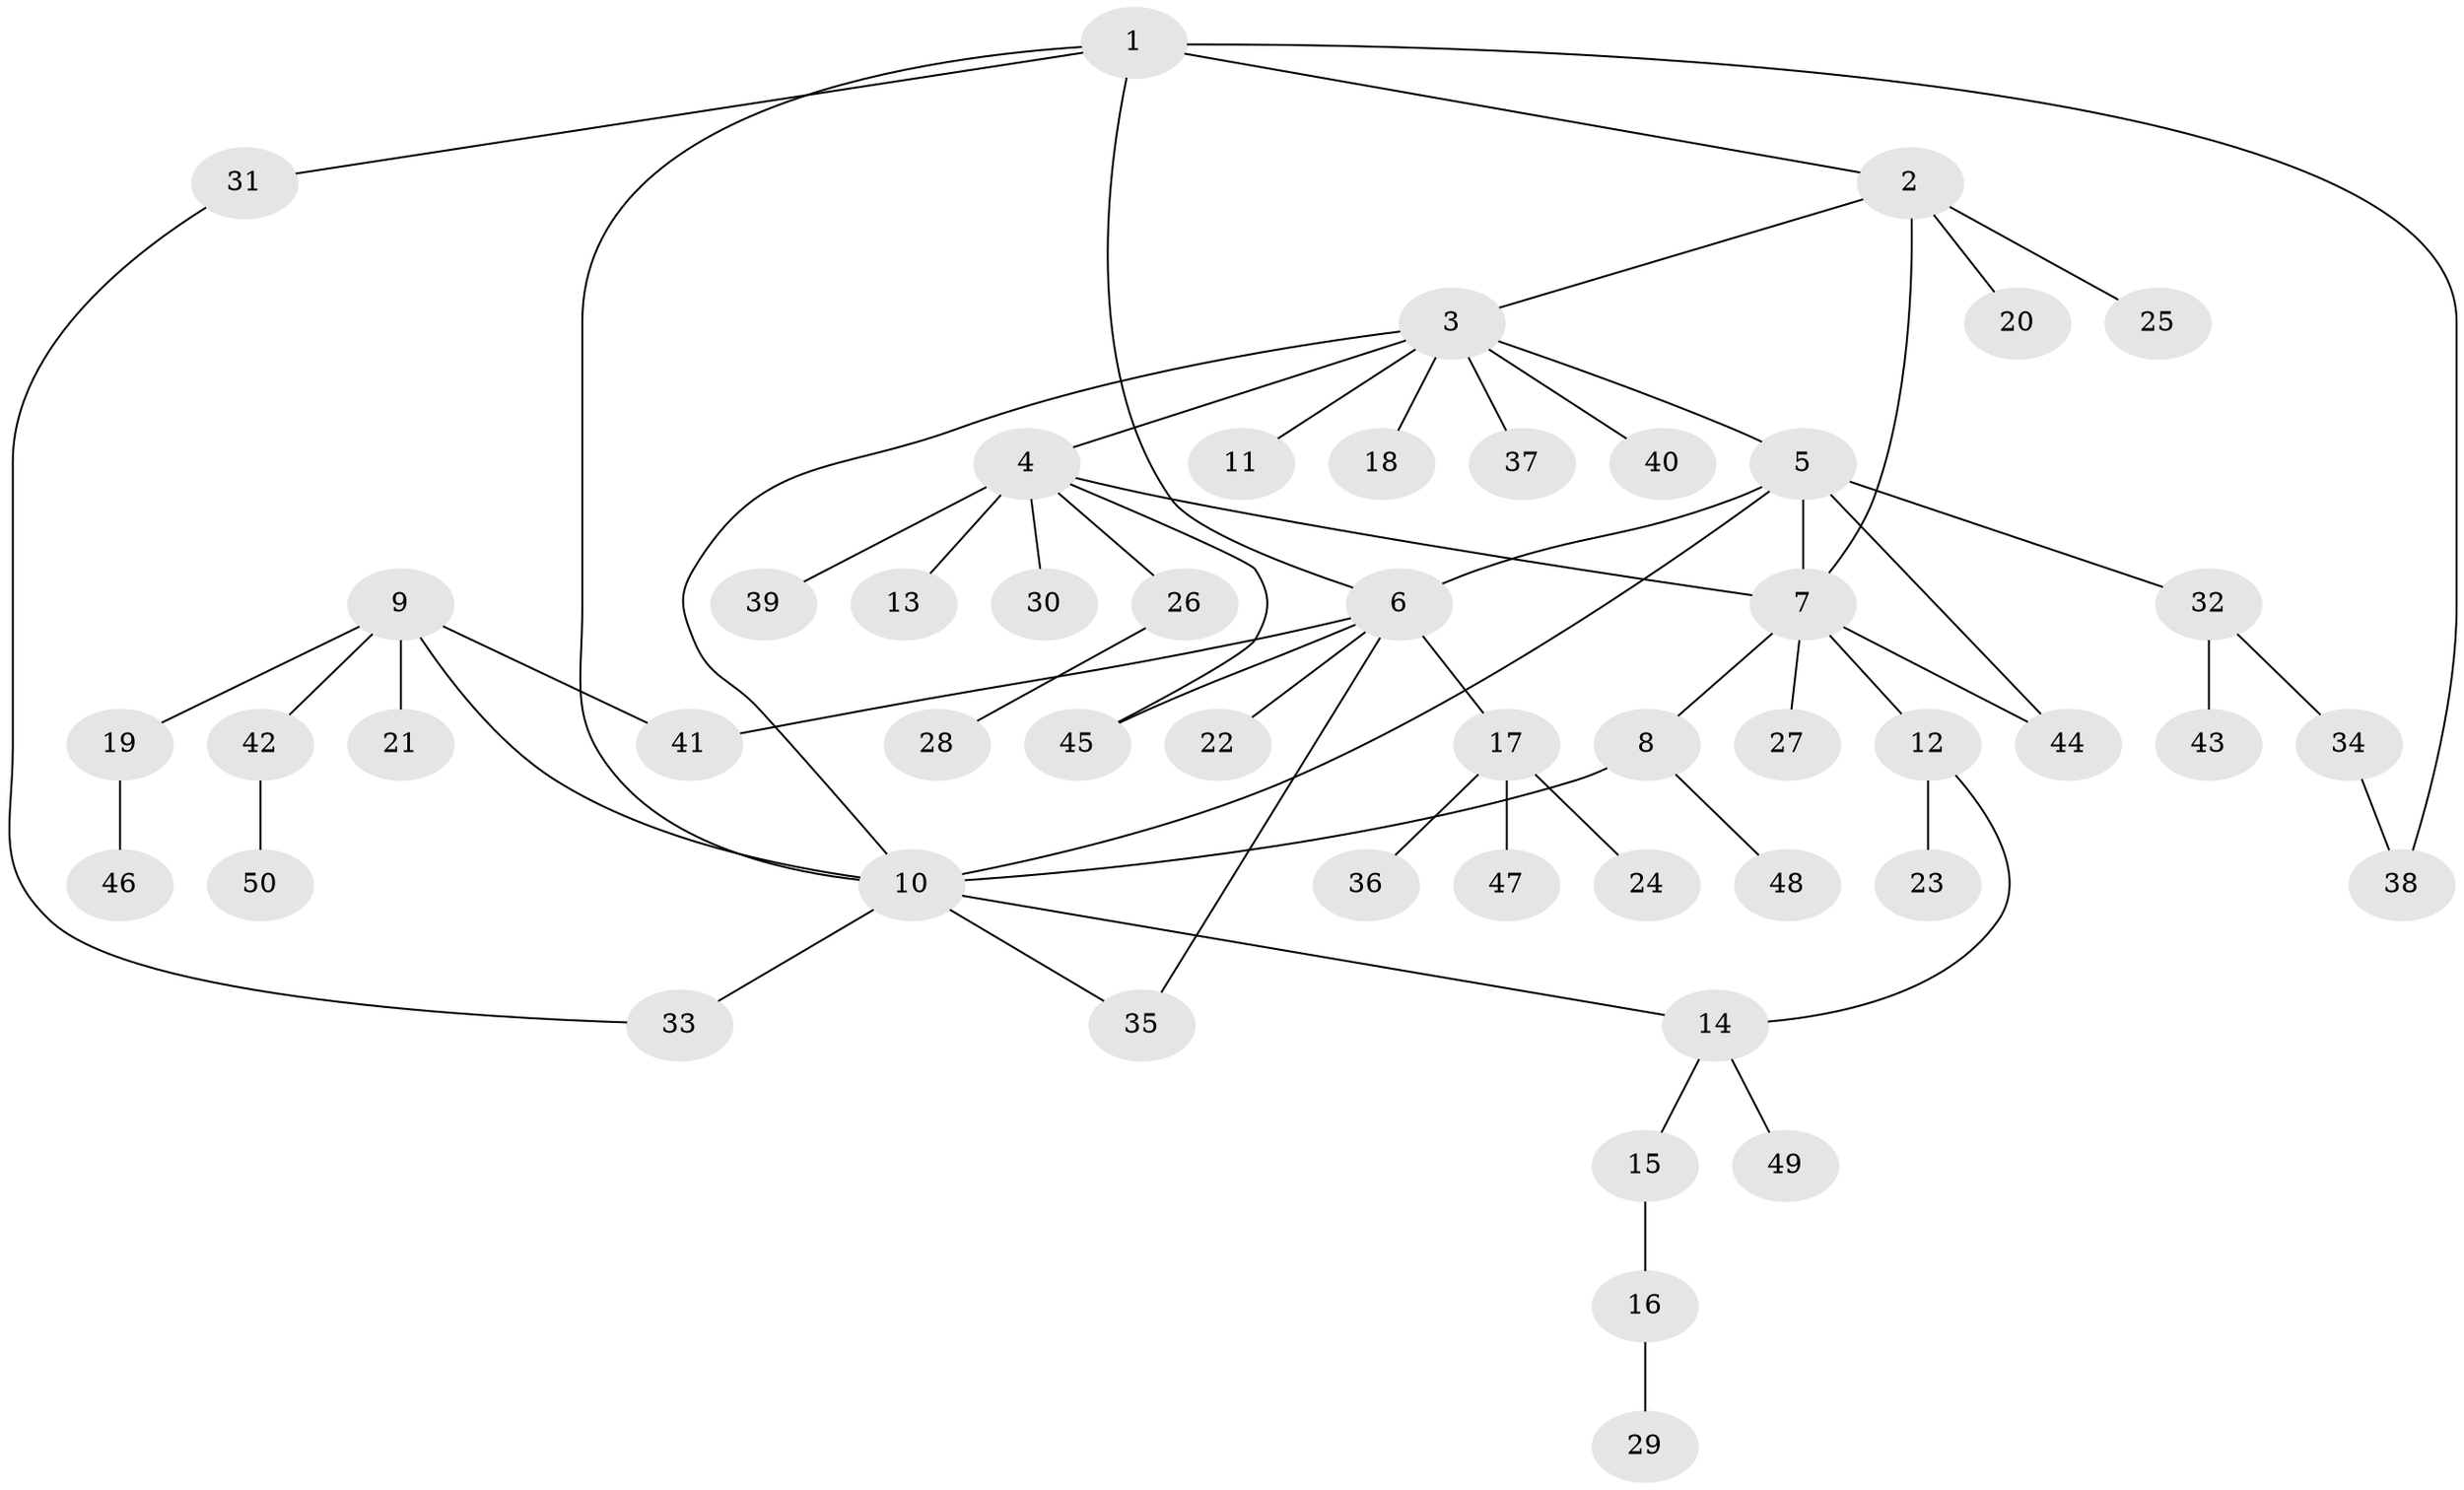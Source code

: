 // coarse degree distribution, {7: 0.02857142857142857, 6: 0.05714285714285714, 12: 0.02857142857142857, 1: 0.5142857142857142, 2: 0.2571428571428571, 4: 0.08571428571428572, 9: 0.02857142857142857}
// Generated by graph-tools (version 1.1) at 2025/57/03/04/25 21:57:32]
// undirected, 50 vertices, 62 edges
graph export_dot {
graph [start="1"]
  node [color=gray90,style=filled];
  1;
  2;
  3;
  4;
  5;
  6;
  7;
  8;
  9;
  10;
  11;
  12;
  13;
  14;
  15;
  16;
  17;
  18;
  19;
  20;
  21;
  22;
  23;
  24;
  25;
  26;
  27;
  28;
  29;
  30;
  31;
  32;
  33;
  34;
  35;
  36;
  37;
  38;
  39;
  40;
  41;
  42;
  43;
  44;
  45;
  46;
  47;
  48;
  49;
  50;
  1 -- 2;
  1 -- 6;
  1 -- 10;
  1 -- 31;
  1 -- 38;
  2 -- 3;
  2 -- 7;
  2 -- 20;
  2 -- 25;
  3 -- 4;
  3 -- 5;
  3 -- 10;
  3 -- 11;
  3 -- 18;
  3 -- 37;
  3 -- 40;
  4 -- 7;
  4 -- 13;
  4 -- 26;
  4 -- 30;
  4 -- 39;
  4 -- 45;
  5 -- 6;
  5 -- 7;
  5 -- 10;
  5 -- 32;
  5 -- 44;
  6 -- 17;
  6 -- 22;
  6 -- 35;
  6 -- 41;
  6 -- 45;
  7 -- 8;
  7 -- 12;
  7 -- 27;
  7 -- 44;
  8 -- 10;
  8 -- 48;
  9 -- 10;
  9 -- 19;
  9 -- 21;
  9 -- 41;
  9 -- 42;
  10 -- 14;
  10 -- 33;
  10 -- 35;
  12 -- 14;
  12 -- 23;
  14 -- 15;
  14 -- 49;
  15 -- 16;
  16 -- 29;
  17 -- 24;
  17 -- 36;
  17 -- 47;
  19 -- 46;
  26 -- 28;
  31 -- 33;
  32 -- 34;
  32 -- 43;
  34 -- 38;
  42 -- 50;
}
